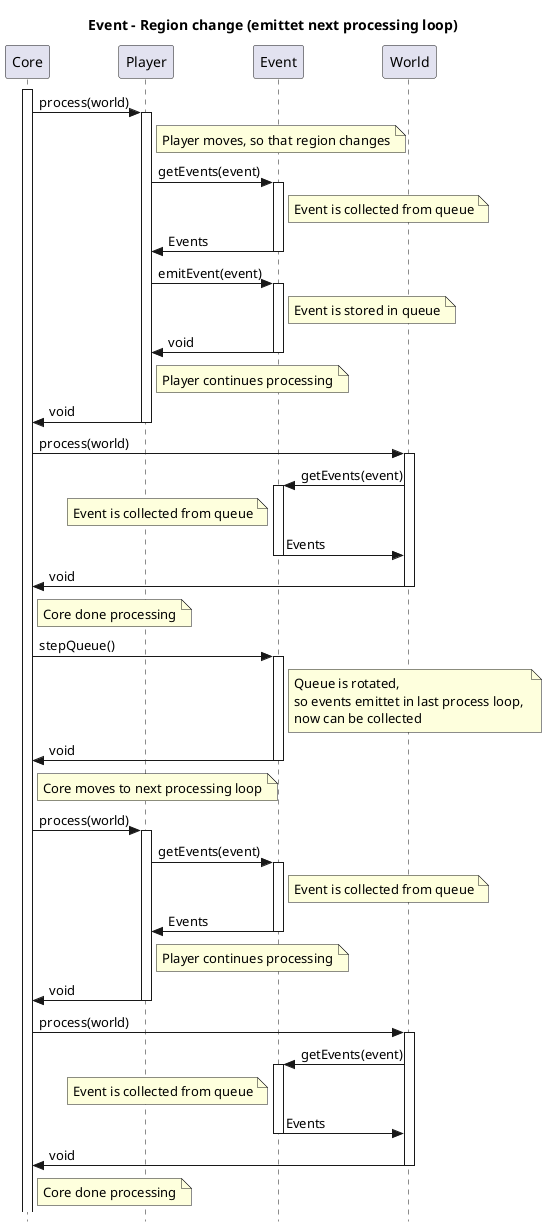 @startuml Event Next Process
skinparam style strictuml
title Event - Region change (emittet next processing loop)

activate Core

Core -> Player: process(world)

activate Player
note right of Player
	Player moves, so that region changes
end note
Player -> Event: getEvents(event)
activate Event
note right of Event
	Event is collected from queue
end note
Event -> Player: Events
deactivate Event

Player -> Event: emitEvent(event)
activate Event
note right of Event
	Event is stored in queue
end note
Event -> Player: void
deactivate Event

note right of Player
	Player continues processing
end note

Player -> Core: void
deactivate Player

Core -> World: process(world)
activate World
World -> Event: getEvents(event)
activate Event
note left of Event
	Event is collected from queue
end note
Event -> World: Events
deactivate Event
World -> Core: void
deactivate World

note right of Core
	Core done processing
end note

Core -> Event: stepQueue()
activate Event
note right of Event
	Queue is rotated, 
	so events emittet in last process loop, 
	now can be collected
end note
Event -> Core: void
deactivate Event

note right of Core
	Core moves to next processing loop
end note

Core -> Player: process(world)

activate Player
note right of Player
end note
Player -> Event: getEvents(event)
activate Event
note right of Event
	Event is collected from queue
end note
Event -> Player: Events
deactivate Event

note right of Player
	Player continues processing
end note

Player -> Core: void
deactivate Player

Core -> World: process(world)
activate World
World -> Event: getEvents(event)
activate Event
note left of Event
	Event is collected from queue
end note
Event -> World: Events
deactivate Event
World -> Core: void
deactivate World

note right of Core
	Core done processing
end note

@enduml